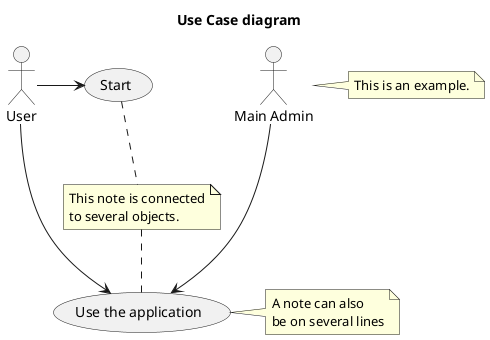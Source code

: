 @startuml
title Use Case diagram
'!include ../../plantuml-styles/plantuml-ae-noshadowing.iuml

:Main Admin: as Admin
(Use the application) as (Use)

User -> (Start)
User --> (Use)

Admin ---> (Use)

note right of Admin : This is an example.

note right of (Use)
A note can also
be on several lines
end note

note "This note is connected\nto several objects." as N2
(Start) .. N2
N2 .. (Use)

'!include ../../plantuml-styles/ae-copyright-footer.txt
@enduml